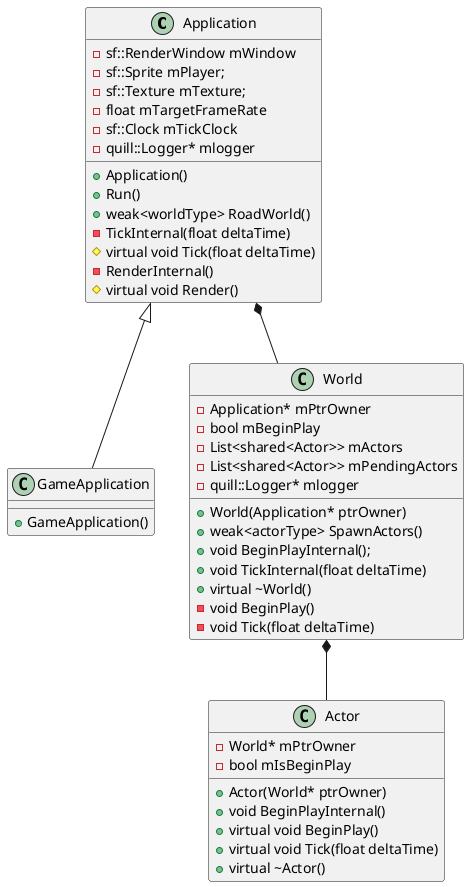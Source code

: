 @startuml

class Application{
	-sf::RenderWindow mWindow
	-sf::Sprite mPlayer;
	-sf::Texture mTexture;
	-float mTargetFrameRate
	-sf::Clock mTickClock
	-quill::Logger* mlogger
	+Application()
	+Run()
	+weak<worldType> RoadWorld()
	-TickInternal(float deltaTime)
	#virtual void Tick(float deltaTime)
	-RenderInternal()
	#virtual void Render()
}

class GameApplication{
	+GameApplication()
}

class World{
	-Application* mPtrOwner
	-bool mBeginPlay
	-List<shared<Actor>> mActors
	-List<shared<Actor>> mPendingActors
	-quill::Logger* mlogger
	+World(Application* ptrOwner)
	+weak<actorType> SpawnActors()
	+void BeginPlayInternal();
	+void TickInternal(float deltaTime)
	+virtual ~World()
    -void BeginPlay()	
	-void Tick(float deltaTime)
}	

class Actor{
	-World* mPtrOwner
	-bool mIsBeginPlay
	+Actor(World* ptrOwner)
	+void BeginPlayInternal()
	+virtual void BeginPlay()
	+virtual void Tick(float deltaTime)
	+virtual ~Actor()
}

Application <|--GameApplication
Application *--World
World *--Actor

@enduml
